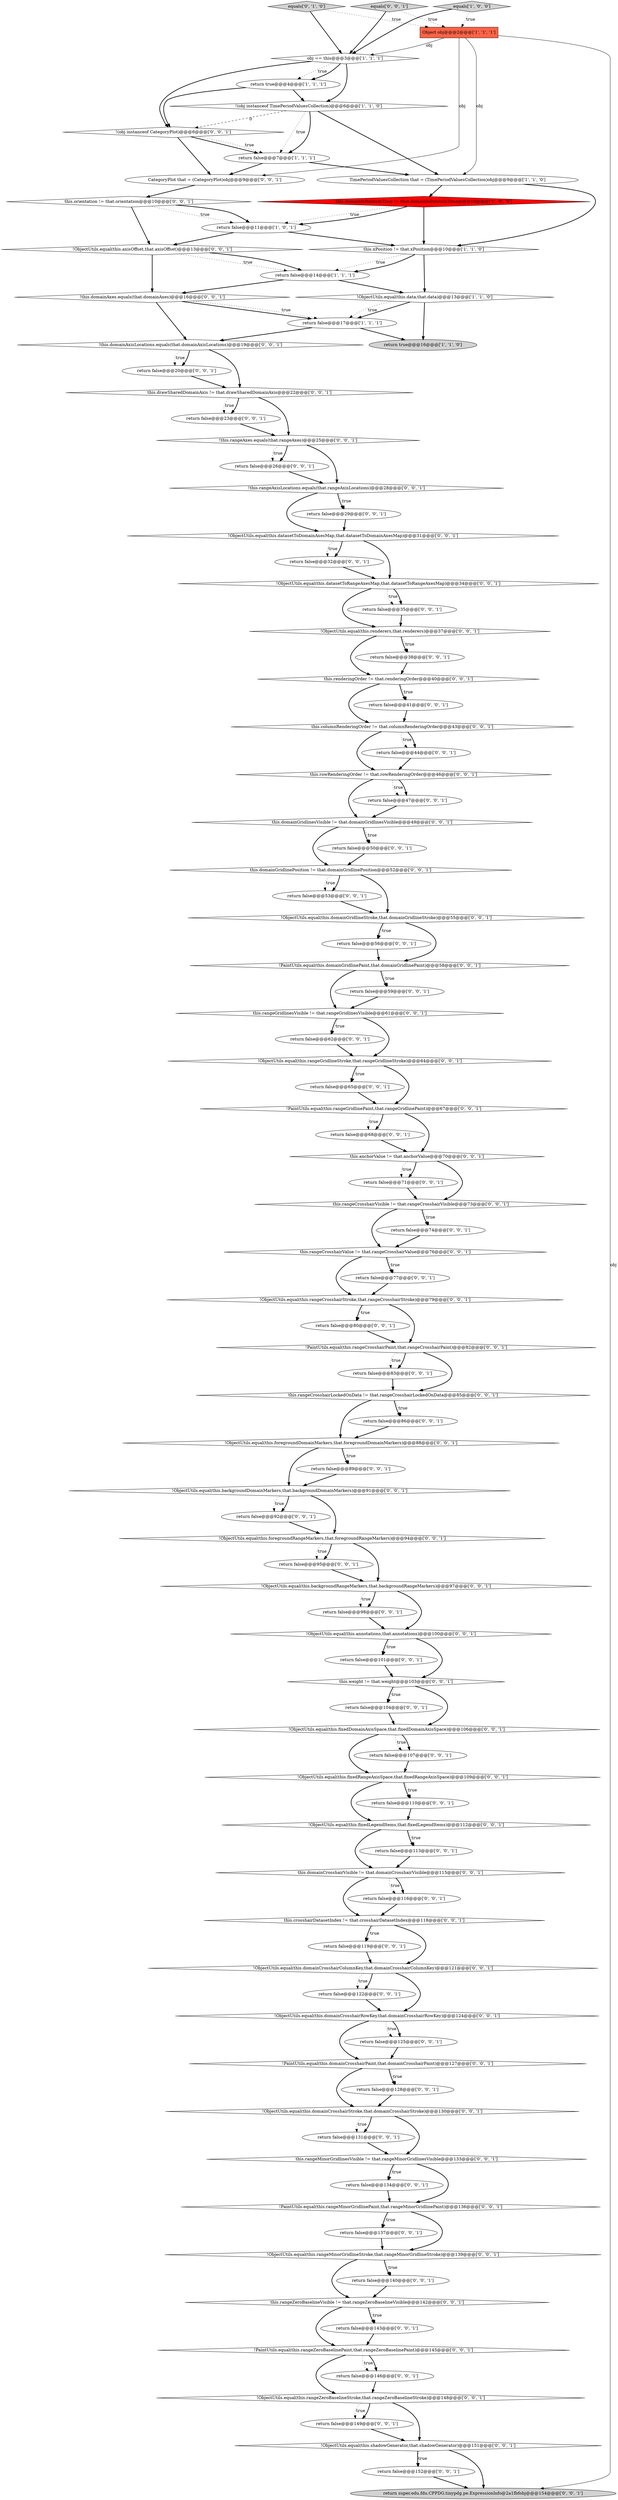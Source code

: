 digraph {
65 [style = filled, label = "!ObjectUtils.equal(this.backgroundRangeMarkers,that.backgroundRangeMarkers)@@@97@@@['0', '0', '1']", fillcolor = white, shape = diamond image = "AAA0AAABBB3BBB"];
109 [style = filled, label = "return false@@@77@@@['0', '0', '1']", fillcolor = white, shape = ellipse image = "AAA0AAABBB3BBB"];
63 [style = filled, label = "!PaintUtils.equal(this.domainGridlinePaint,that.domainGridlinePaint)@@@58@@@['0', '0', '1']", fillcolor = white, shape = diamond image = "AAA0AAABBB3BBB"];
106 [style = filled, label = "this.weight != that.weight@@@103@@@['0', '0', '1']", fillcolor = white, shape = diamond image = "AAA0AAABBB3BBB"];
62 [style = filled, label = "this.drawSharedDomainAxis != that.drawSharedDomainAxis@@@22@@@['0', '0', '1']", fillcolor = white, shape = diamond image = "AAA0AAABBB3BBB"];
1 [style = filled, label = "return true@@@4@@@['1', '1', '1']", fillcolor = white, shape = ellipse image = "AAA0AAABBB1BBB"];
31 [style = filled, label = "!ObjectUtils.equal(this.datasetToRangeAxesMap,that.datasetToRangeAxesMap)@@@34@@@['0', '0', '1']", fillcolor = white, shape = diamond image = "AAA0AAABBB3BBB"];
91 [style = filled, label = "return false@@@44@@@['0', '0', '1']", fillcolor = white, shape = ellipse image = "AAA0AAABBB3BBB"];
80 [style = filled, label = "return false@@@113@@@['0', '0', '1']", fillcolor = white, shape = ellipse image = "AAA0AAABBB3BBB"];
53 [style = filled, label = "!PaintUtils.equal(this.rangeGridlinePaint,that.rangeGridlinePaint)@@@67@@@['0', '0', '1']", fillcolor = white, shape = diamond image = "AAA0AAABBB3BBB"];
59 [style = filled, label = "return false@@@38@@@['0', '0', '1']", fillcolor = white, shape = ellipse image = "AAA0AAABBB3BBB"];
8 [style = filled, label = "equals['1', '0', '0']", fillcolor = lightgray, shape = diamond image = "AAA0AAABBB1BBB"];
32 [style = filled, label = "!this.domainAxes.equals(that.domainAxes)@@@16@@@['0', '0', '1']", fillcolor = white, shape = diamond image = "AAA0AAABBB3BBB"];
33 [style = filled, label = "return false@@@35@@@['0', '0', '1']", fillcolor = white, shape = ellipse image = "AAA0AAABBB3BBB"];
56 [style = filled, label = "return false@@@125@@@['0', '0', '1']", fillcolor = white, shape = ellipse image = "AAA0AAABBB3BBB"];
84 [style = filled, label = "!ObjectUtils.equal(this.axisOffset,that.axisOffset)@@@13@@@['0', '0', '1']", fillcolor = white, shape = diamond image = "AAA0AAABBB3BBB"];
26 [style = filled, label = "this.rangeMinorGridlinesVisible != that.rangeMinorGridlinesVisible@@@133@@@['0', '0', '1']", fillcolor = white, shape = diamond image = "AAA0AAABBB3BBB"];
37 [style = filled, label = "!ObjectUtils.equal(this.domainCrosshairColumnKey,that.domainCrosshairColumnKey)@@@121@@@['0', '0', '1']", fillcolor = white, shape = diamond image = "AAA0AAABBB3BBB"];
9 [style = filled, label = "this.xPosition != that.xPosition@@@10@@@['1', '1', '0']", fillcolor = white, shape = diamond image = "AAA0AAABBB1BBB"];
82 [style = filled, label = "!ObjectUtils.equal(this.fixedDomainAxisSpace,that.fixedDomainAxisSpace)@@@106@@@['0', '0', '1']", fillcolor = white, shape = diamond image = "AAA0AAABBB3BBB"];
20 [style = filled, label = "!this.domainAxisLocations.equals(that.domainAxisLocations)@@@19@@@['0', '0', '1']", fillcolor = white, shape = diamond image = "AAA0AAABBB3BBB"];
17 [style = filled, label = "return false@@@146@@@['0', '0', '1']", fillcolor = white, shape = ellipse image = "AAA0AAABBB3BBB"];
71 [style = filled, label = "!PaintUtils.equal(this.rangeMinorGridlinePaint,that.rangeMinorGridlinePaint)@@@136@@@['0', '0', '1']", fillcolor = white, shape = diamond image = "AAA0AAABBB3BBB"];
69 [style = filled, label = "!ObjectUtils.equal(this.shadowGenerator,that.shadowGenerator)@@@151@@@['0', '0', '1']", fillcolor = white, shape = diamond image = "AAA0AAABBB3BBB"];
44 [style = filled, label = "return super.edu.fdu.CPPDG.tinypdg.pe.ExpressionInfo@2a1fbfobj@@@154@@@['0', '0', '1']", fillcolor = lightgray, shape = ellipse image = "AAA0AAABBB3BBB"];
108 [style = filled, label = "return false@@@143@@@['0', '0', '1']", fillcolor = white, shape = ellipse image = "AAA0AAABBB3BBB"];
21 [style = filled, label = "!PaintUtils.equal(this.rangeCrosshairPaint,that.rangeCrosshairPaint)@@@82@@@['0', '0', '1']", fillcolor = white, shape = diamond image = "AAA0AAABBB3BBB"];
50 [style = filled, label = "this.rangeCrosshairLockedOnData != that.rangeCrosshairLockedOnData@@@85@@@['0', '0', '1']", fillcolor = white, shape = diamond image = "AAA0AAABBB3BBB"];
89 [style = filled, label = "!this.rangeAxisLocations.equals(that.rangeAxisLocations)@@@28@@@['0', '0', '1']", fillcolor = white, shape = diamond image = "AAA0AAABBB3BBB"];
43 [style = filled, label = "return false@@@83@@@['0', '0', '1']", fillcolor = white, shape = ellipse image = "AAA0AAABBB3BBB"];
101 [style = filled, label = "return false@@@56@@@['0', '0', '1']", fillcolor = white, shape = ellipse image = "AAA0AAABBB3BBB"];
73 [style = filled, label = "this.renderingOrder != that.renderingOrder@@@40@@@['0', '0', '1']", fillcolor = white, shape = diamond image = "AAA0AAABBB3BBB"];
75 [style = filled, label = "!ObjectUtils.equal(this.renderers,that.renderers)@@@37@@@['0', '0', '1']", fillcolor = white, shape = diamond image = "AAA0AAABBB3BBB"];
35 [style = filled, label = "return false@@@104@@@['0', '0', '1']", fillcolor = white, shape = ellipse image = "AAA0AAABBB3BBB"];
85 [style = filled, label = "!ObjectUtils.equal(this.domainCrosshairRowKey,that.domainCrosshairRowKey)@@@124@@@['0', '0', '1']", fillcolor = white, shape = diamond image = "AAA0AAABBB3BBB"];
103 [style = filled, label = "return false@@@110@@@['0', '0', '1']", fillcolor = white, shape = ellipse image = "AAA0AAABBB3BBB"];
70 [style = filled, label = "this.rangeCrosshairVisible != that.rangeCrosshairVisible@@@73@@@['0', '0', '1']", fillcolor = white, shape = diamond image = "AAA0AAABBB3BBB"];
38 [style = filled, label = "!ObjectUtils.equal(this.rangeMinorGridlineStroke,that.rangeMinorGridlineStroke)@@@139@@@['0', '0', '1']", fillcolor = white, shape = diamond image = "AAA0AAABBB3BBB"];
6 [style = filled, label = "return false@@@7@@@['1', '1', '1']", fillcolor = white, shape = ellipse image = "AAA0AAABBB1BBB"];
72 [style = filled, label = "return false@@@152@@@['0', '0', '1']", fillcolor = white, shape = ellipse image = "AAA0AAABBB3BBB"];
5 [style = filled, label = "TimePeriodValuesCollection that = (TimePeriodValuesCollection)obj@@@9@@@['1', '1', '0']", fillcolor = white, shape = ellipse image = "AAA0AAABBB1BBB"];
88 [style = filled, label = "return false@@@89@@@['0', '0', '1']", fillcolor = white, shape = ellipse image = "AAA0AAABBB3BBB"];
96 [style = filled, label = "!ObjectUtils.equal(this.fixedLegendItems,that.fixedLegendItems)@@@112@@@['0', '0', '1']", fillcolor = white, shape = diamond image = "AAA0AAABBB3BBB"];
29 [style = filled, label = "!ObjectUtils.equal(this.rangeCrosshairStroke,that.rangeCrosshairStroke)@@@79@@@['0', '0', '1']", fillcolor = white, shape = diamond image = "AAA0AAABBB3BBB"];
110 [style = filled, label = "return false@@@134@@@['0', '0', '1']", fillcolor = white, shape = ellipse image = "AAA0AAABBB3BBB"];
15 [style = filled, label = "return false@@@74@@@['0', '0', '1']", fillcolor = white, shape = ellipse image = "AAA0AAABBB3BBB"];
2 [style = filled, label = "return false@@@14@@@['1', '1', '1']", fillcolor = white, shape = ellipse image = "AAA0AAABBB1BBB"];
111 [style = filled, label = "this.anchorValue != that.anchorValue@@@70@@@['0', '0', '1']", fillcolor = white, shape = diamond image = "AAA0AAABBB3BBB"];
68 [style = filled, label = "this.rangeCrosshairValue != that.rangeCrosshairValue@@@76@@@['0', '0', '1']", fillcolor = white, shape = diamond image = "AAA0AAABBB3BBB"];
42 [style = filled, label = "return false@@@29@@@['0', '0', '1']", fillcolor = white, shape = ellipse image = "AAA0AAABBB3BBB"];
14 [style = filled, label = "equals['0', '1', '0']", fillcolor = lightgray, shape = diamond image = "AAA0AAABBB2BBB"];
40 [style = filled, label = "!ObjectUtils.equal(this.foregroundRangeMarkers,that.foregroundRangeMarkers)@@@94@@@['0', '0', '1']", fillcolor = white, shape = diamond image = "AAA0AAABBB3BBB"];
3 [style = filled, label = "!ObjectUtils.equal(this.data,that.data)@@@13@@@['1', '1', '0']", fillcolor = white, shape = diamond image = "AAA0AAABBB1BBB"];
79 [style = filled, label = "!ObjectUtils.equal(this.annotations,that.annotations)@@@100@@@['0', '0', '1']", fillcolor = white, shape = diamond image = "AAA0AAABBB3BBB"];
28 [style = filled, label = "return false@@@47@@@['0', '0', '1']", fillcolor = white, shape = ellipse image = "AAA0AAABBB3BBB"];
41 [style = filled, label = "return false@@@86@@@['0', '0', '1']", fillcolor = white, shape = ellipse image = "AAA0AAABBB3BBB"];
86 [style = filled, label = "return false@@@128@@@['0', '0', '1']", fillcolor = white, shape = ellipse image = "AAA0AAABBB3BBB"];
13 [style = filled, label = "return true@@@16@@@['1', '1', '0']", fillcolor = lightgray, shape = ellipse image = "AAA0AAABBB1BBB"];
39 [style = filled, label = "return false@@@71@@@['0', '0', '1']", fillcolor = white, shape = ellipse image = "AAA0AAABBB3BBB"];
55 [style = filled, label = "return false@@@122@@@['0', '0', '1']", fillcolor = white, shape = ellipse image = "AAA0AAABBB3BBB"];
0 [style = filled, label = "!(obj instanceof TimePeriodValuesCollection)@@@6@@@['1', '1', '0']", fillcolor = white, shape = diamond image = "AAA0AAABBB1BBB"];
74 [style = filled, label = "!ObjectUtils.equal(this.rangeGridlineStroke,that.rangeGridlineStroke)@@@64@@@['0', '0', '1']", fillcolor = white, shape = diamond image = "AAA0AAABBB3BBB"];
92 [style = filled, label = "this.domainGridlinesVisible != that.domainGridlinesVisible@@@49@@@['0', '0', '1']", fillcolor = white, shape = diamond image = "AAA0AAABBB3BBB"];
51 [style = filled, label = "!ObjectUtils.equal(this.foregroundDomainMarkers,that.foregroundDomainMarkers)@@@88@@@['0', '0', '1']", fillcolor = white, shape = diamond image = "AAA0AAABBB3BBB"];
95 [style = filled, label = "CategoryPlot that = (CategoryPlot)obj@@@9@@@['0', '0', '1']", fillcolor = white, shape = ellipse image = "AAA0AAABBB3BBB"];
81 [style = filled, label = "return false@@@80@@@['0', '0', '1']", fillcolor = white, shape = ellipse image = "AAA0AAABBB3BBB"];
22 [style = filled, label = "this.domainCrosshairVisible != that.domainCrosshairVisible@@@115@@@['0', '0', '1']", fillcolor = white, shape = diamond image = "AAA0AAABBB3BBB"];
100 [style = filled, label = "return false@@@140@@@['0', '0', '1']", fillcolor = white, shape = ellipse image = "AAA0AAABBB3BBB"];
102 [style = filled, label = "this.rowRenderingOrder != that.rowRenderingOrder@@@46@@@['0', '0', '1']", fillcolor = white, shape = diamond image = "AAA0AAABBB3BBB"];
7 [style = filled, label = "this.domainIsPointsInTime != that.domainIsPointsInTime@@@10@@@['1', '0', '0']", fillcolor = red, shape = diamond image = "AAA1AAABBB1BBB"];
18 [style = filled, label = "!this.rangeAxes.equals(that.rangeAxes)@@@25@@@['0', '0', '1']", fillcolor = white, shape = diamond image = "AAA0AAABBB3BBB"];
97 [style = filled, label = "!ObjectUtils.equal(this.domainGridlineStroke,that.domainGridlineStroke)@@@55@@@['0', '0', '1']", fillcolor = white, shape = diamond image = "AAA0AAABBB3BBB"];
46 [style = filled, label = "return false@@@41@@@['0', '0', '1']", fillcolor = white, shape = ellipse image = "AAA0AAABBB3BBB"];
64 [style = filled, label = "equals['0', '0', '1']", fillcolor = lightgray, shape = diamond image = "AAA0AAABBB3BBB"];
25 [style = filled, label = "return false@@@20@@@['0', '0', '1']", fillcolor = white, shape = ellipse image = "AAA0AAABBB3BBB"];
19 [style = filled, label = "return false@@@53@@@['0', '0', '1']", fillcolor = white, shape = ellipse image = "AAA0AAABBB3BBB"];
27 [style = filled, label = "return false@@@92@@@['0', '0', '1']", fillcolor = white, shape = ellipse image = "AAA0AAABBB3BBB"];
47 [style = filled, label = "!PaintUtils.equal(this.rangeZeroBaselinePaint,that.rangeZeroBaselinePaint)@@@145@@@['0', '0', '1']", fillcolor = white, shape = diamond image = "AAA0AAABBB3BBB"];
48 [style = filled, label = "return false@@@59@@@['0', '0', '1']", fillcolor = white, shape = ellipse image = "AAA0AAABBB3BBB"];
83 [style = filled, label = "return false@@@116@@@['0', '0', '1']", fillcolor = white, shape = ellipse image = "AAA0AAABBB3BBB"];
76 [style = filled, label = "return false@@@95@@@['0', '0', '1']", fillcolor = white, shape = ellipse image = "AAA0AAABBB3BBB"];
78 [style = filled, label = "return false@@@32@@@['0', '0', '1']", fillcolor = white, shape = ellipse image = "AAA0AAABBB3BBB"];
30 [style = filled, label = "!ObjectUtils.equal(this.rangeZeroBaselineStroke,that.rangeZeroBaselineStroke)@@@148@@@['0', '0', '1']", fillcolor = white, shape = diamond image = "AAA0AAABBB3BBB"];
60 [style = filled, label = "return false@@@131@@@['0', '0', '1']", fillcolor = white, shape = ellipse image = "AAA0AAABBB3BBB"];
49 [style = filled, label = "return false@@@107@@@['0', '0', '1']", fillcolor = white, shape = ellipse image = "AAA0AAABBB3BBB"];
54 [style = filled, label = "this.crosshairDatasetIndex != that.crosshairDatasetIndex@@@118@@@['0', '0', '1']", fillcolor = white, shape = diamond image = "AAA0AAABBB3BBB"];
98 [style = filled, label = "return false@@@50@@@['0', '0', '1']", fillcolor = white, shape = ellipse image = "AAA0AAABBB3BBB"];
23 [style = filled, label = "this.orientation != that.orientation@@@10@@@['0', '0', '1']", fillcolor = white, shape = diamond image = "AAA0AAABBB3BBB"];
11 [style = filled, label = "obj == this@@@3@@@['1', '1', '1']", fillcolor = white, shape = diamond image = "AAA0AAABBB1BBB"];
57 [style = filled, label = "return false@@@26@@@['0', '0', '1']", fillcolor = white, shape = ellipse image = "AAA0AAABBB3BBB"];
61 [style = filled, label = "!PaintUtils.equal(this.domainCrosshairPaint,that.domainCrosshairPaint)@@@127@@@['0', '0', '1']", fillcolor = white, shape = diamond image = "AAA0AAABBB3BBB"];
93 [style = filled, label = "this.rangeZeroBaselineVisible != that.rangeZeroBaselineVisible@@@142@@@['0', '0', '1']", fillcolor = white, shape = diamond image = "AAA0AAABBB3BBB"];
52 [style = filled, label = "return false@@@137@@@['0', '0', '1']", fillcolor = white, shape = ellipse image = "AAA0AAABBB3BBB"];
58 [style = filled, label = "!ObjectUtils.equal(this.backgroundDomainMarkers,that.backgroundDomainMarkers)@@@91@@@['0', '0', '1']", fillcolor = white, shape = diamond image = "AAA0AAABBB3BBB"];
45 [style = filled, label = "!(obj instanceof CategoryPlot)@@@6@@@['0', '0', '1']", fillcolor = white, shape = diamond image = "AAA0AAABBB3BBB"];
107 [style = filled, label = "return false@@@62@@@['0', '0', '1']", fillcolor = white, shape = ellipse image = "AAA0AAABBB3BBB"];
77 [style = filled, label = "return false@@@101@@@['0', '0', '1']", fillcolor = white, shape = ellipse image = "AAA0AAABBB3BBB"];
12 [style = filled, label = "return false@@@17@@@['1', '1', '1']", fillcolor = white, shape = ellipse image = "AAA0AAABBB1BBB"];
24 [style = filled, label = "return false@@@65@@@['0', '0', '1']", fillcolor = white, shape = ellipse image = "AAA0AAABBB3BBB"];
66 [style = filled, label = "!ObjectUtils.equal(this.domainCrosshairStroke,that.domainCrosshairStroke)@@@130@@@['0', '0', '1']", fillcolor = white, shape = diamond image = "AAA0AAABBB3BBB"];
90 [style = filled, label = "this.domainGridlinePosition != that.domainGridlinePosition@@@52@@@['0', '0', '1']", fillcolor = white, shape = diamond image = "AAA0AAABBB3BBB"];
105 [style = filled, label = "return false@@@68@@@['0', '0', '1']", fillcolor = white, shape = ellipse image = "AAA0AAABBB3BBB"];
10 [style = filled, label = "return false@@@11@@@['1', '0', '1']", fillcolor = white, shape = ellipse image = "AAA0AAABBB1BBB"];
16 [style = filled, label = "return false@@@98@@@['0', '0', '1']", fillcolor = white, shape = ellipse image = "AAA0AAABBB3BBB"];
104 [style = filled, label = "return false@@@149@@@['0', '0', '1']", fillcolor = white, shape = ellipse image = "AAA0AAABBB3BBB"];
34 [style = filled, label = "this.rangeGridlinesVisible != that.rangeGridlinesVisible@@@61@@@['0', '0', '1']", fillcolor = white, shape = diamond image = "AAA0AAABBB3BBB"];
4 [style = filled, label = "Object obj@@@2@@@['1', '1', '1']", fillcolor = tomato, shape = box image = "AAA0AAABBB1BBB"];
94 [style = filled, label = "!ObjectUtils.equal(this.fixedRangeAxisSpace,that.fixedRangeAxisSpace)@@@109@@@['0', '0', '1']", fillcolor = white, shape = diamond image = "AAA0AAABBB3BBB"];
67 [style = filled, label = "return false@@@119@@@['0', '0', '1']", fillcolor = white, shape = ellipse image = "AAA0AAABBB3BBB"];
99 [style = filled, label = "return false@@@23@@@['0', '0', '1']", fillcolor = white, shape = ellipse image = "AAA0AAABBB3BBB"];
87 [style = filled, label = "this.columnRenderingOrder != that.columnRenderingOrder@@@43@@@['0', '0', '1']", fillcolor = white, shape = diamond image = "AAA0AAABBB3BBB"];
36 [style = filled, label = "!ObjectUtils.equal(this.datasetToDomainAxesMap,that.datasetToDomainAxesMap)@@@31@@@['0', '0', '1']", fillcolor = white, shape = diamond image = "AAA0AAABBB3BBB"];
61->66 [style = bold, label=""];
38->93 [style = bold, label=""];
5->9 [style = bold, label=""];
63->48 [style = bold, label=""];
6->95 [style = bold, label=""];
96->80 [style = bold, label=""];
97->63 [style = bold, label=""];
32->12 [style = bold, label=""];
47->17 [style = dotted, label="true"];
71->52 [style = dotted, label="true"];
11->1 [style = dotted, label="true"];
66->26 [style = bold, label=""];
102->28 [style = dotted, label="true"];
21->43 [style = bold, label=""];
37->85 [style = bold, label=""];
78->31 [style = bold, label=""];
63->34 [style = bold, label=""];
110->71 [style = bold, label=""];
28->92 [style = bold, label=""];
71->38 [style = bold, label=""];
64->4 [style = dotted, label="true"];
0->6 [style = dotted, label="true"];
37->55 [style = bold, label=""];
8->4 [style = dotted, label="true"];
98->90 [style = bold, label=""];
53->105 [style = bold, label=""];
7->9 [style = bold, label=""];
92->90 [style = bold, label=""];
51->88 [style = bold, label=""];
85->61 [style = bold, label=""];
4->5 [style = solid, label="obj"];
45->6 [style = bold, label=""];
97->101 [style = dotted, label="true"];
65->16 [style = bold, label=""];
87->91 [style = dotted, label="true"];
38->100 [style = bold, label=""];
54->37 [style = bold, label=""];
69->72 [style = bold, label=""];
70->15 [style = bold, label=""];
51->88 [style = dotted, label="true"];
70->68 [style = bold, label=""];
20->62 [style = bold, label=""];
66->60 [style = bold, label=""];
79->77 [style = dotted, label="true"];
2->32 [style = bold, label=""];
62->18 [style = bold, label=""];
82->94 [style = bold, label=""];
8->11 [style = bold, label=""];
14->11 [style = bold, label=""];
32->20 [style = bold, label=""];
48->34 [style = bold, label=""];
24->53 [style = bold, label=""];
21->50 [style = bold, label=""];
73->46 [style = bold, label=""];
35->82 [style = bold, label=""];
92->98 [style = bold, label=""];
69->72 [style = dotted, label="true"];
82->49 [style = dotted, label="true"];
84->2 [style = bold, label=""];
96->22 [style = bold, label=""];
37->55 [style = dotted, label="true"];
30->69 [style = bold, label=""];
106->35 [style = dotted, label="true"];
25->62 [style = bold, label=""];
7->10 [style = dotted, label="true"];
89->42 [style = bold, label=""];
75->59 [style = bold, label=""];
55->85 [style = bold, label=""];
100->93 [style = bold, label=""];
9->2 [style = bold, label=""];
59->73 [style = bold, label=""];
86->66 [style = bold, label=""];
46->87 [style = bold, label=""];
95->23 [style = bold, label=""];
62->99 [style = bold, label=""];
36->31 [style = bold, label=""];
85->56 [style = dotted, label="true"];
54->67 [style = dotted, label="true"];
94->103 [style = bold, label=""];
71->52 [style = bold, label=""];
40->76 [style = bold, label=""];
94->96 [style = bold, label=""];
1->0 [style = bold, label=""];
89->36 [style = bold, label=""];
51->58 [style = bold, label=""];
31->33 [style = dotted, label="true"];
32->12 [style = dotted, label="true"];
40->76 [style = dotted, label="true"];
20->25 [style = bold, label=""];
34->74 [style = bold, label=""];
53->111 [style = bold, label=""];
29->81 [style = dotted, label="true"];
68->109 [style = bold, label=""];
64->11 [style = bold, label=""];
87->91 [style = bold, label=""];
83->54 [style = bold, label=""];
106->82 [style = bold, label=""];
96->80 [style = dotted, label="true"];
92->98 [style = dotted, label="true"];
53->105 [style = dotted, label="true"];
74->24 [style = dotted, label="true"];
72->44 [style = bold, label=""];
75->59 [style = dotted, label="true"];
36->78 [style = bold, label=""];
88->58 [style = bold, label=""];
31->33 [style = bold, label=""];
30->104 [style = bold, label=""];
23->10 [style = bold, label=""];
5->7 [style = bold, label=""];
22->54 [style = bold, label=""];
26->110 [style = dotted, label="true"];
68->29 [style = bold, label=""];
4->11 [style = solid, label="obj"];
103->96 [style = bold, label=""];
99->18 [style = bold, label=""];
14->4 [style = dotted, label="true"];
84->2 [style = dotted, label="true"];
40->65 [style = bold, label=""];
1->45 [style = bold, label=""];
50->41 [style = bold, label=""];
90->97 [style = bold, label=""];
66->60 [style = dotted, label="true"];
16->79 [style = bold, label=""];
20->25 [style = dotted, label="true"];
23->84 [style = bold, label=""];
87->102 [style = bold, label=""];
74->24 [style = bold, label=""];
101->63 [style = bold, label=""];
2->3 [style = bold, label=""];
80->22 [style = bold, label=""];
93->108 [style = bold, label=""];
102->92 [style = bold, label=""];
91->102 [style = bold, label=""];
12->20 [style = bold, label=""];
22->83 [style = dotted, label="true"];
65->79 [style = bold, label=""];
104->69 [style = bold, label=""];
68->109 [style = dotted, label="true"];
3->12 [style = bold, label=""];
85->56 [style = bold, label=""];
18->89 [style = bold, label=""];
30->104 [style = dotted, label="true"];
29->21 [style = bold, label=""];
90->19 [style = bold, label=""];
4->44 [style = solid, label="obj"];
107->74 [style = bold, label=""];
105->111 [style = bold, label=""];
15->68 [style = bold, label=""];
26->110 [style = bold, label=""];
12->13 [style = bold, label=""];
81->21 [style = bold, label=""];
6->5 [style = bold, label=""];
77->106 [style = bold, label=""];
23->10 [style = dotted, label="true"];
93->47 [style = bold, label=""];
10->84 [style = bold, label=""];
36->78 [style = dotted, label="true"];
54->67 [style = bold, label=""];
63->48 [style = dotted, label="true"];
89->42 [style = dotted, label="true"];
94->103 [style = dotted, label="true"];
18->57 [style = bold, label=""];
111->39 [style = bold, label=""];
45->95 [style = bold, label=""];
18->57 [style = dotted, label="true"];
26->71 [style = bold, label=""];
75->73 [style = bold, label=""];
9->3 [style = bold, label=""];
106->35 [style = bold, label=""];
10->9 [style = bold, label=""];
84->32 [style = bold, label=""];
22->83 [style = bold, label=""];
90->19 [style = dotted, label="true"];
19->97 [style = bold, label=""];
45->6 [style = dotted, label="true"];
50->41 [style = dotted, label="true"];
0->5 [style = bold, label=""];
21->43 [style = dotted, label="true"];
0->45 [style = dashed, label="0"];
31->75 [style = bold, label=""];
82->49 [style = bold, label=""];
58->27 [style = bold, label=""];
43->50 [style = bold, label=""];
11->1 [style = bold, label=""];
0->6 [style = bold, label=""];
7->10 [style = bold, label=""];
61->86 [style = bold, label=""];
60->26 [style = bold, label=""];
58->27 [style = dotted, label="true"];
11->45 [style = bold, label=""];
73->46 [style = dotted, label="true"];
73->87 [style = bold, label=""];
58->40 [style = bold, label=""];
52->38 [style = bold, label=""];
4->95 [style = solid, label="obj"];
56->61 [style = bold, label=""];
65->16 [style = dotted, label="true"];
109->29 [style = bold, label=""];
17->30 [style = bold, label=""];
42->36 [style = bold, label=""];
34->107 [style = dotted, label="true"];
39->70 [style = bold, label=""];
93->108 [style = dotted, label="true"];
69->44 [style = bold, label=""];
108->47 [style = bold, label=""];
74->53 [style = bold, label=""];
79->77 [style = bold, label=""];
47->30 [style = bold, label=""];
29->81 [style = bold, label=""];
33->75 [style = bold, label=""];
61->86 [style = dotted, label="true"];
11->0 [style = bold, label=""];
70->15 [style = dotted, label="true"];
79->106 [style = bold, label=""];
97->101 [style = bold, label=""];
49->94 [style = bold, label=""];
41->51 [style = bold, label=""];
3->12 [style = dotted, label="true"];
9->2 [style = dotted, label="true"];
50->51 [style = bold, label=""];
102->28 [style = bold, label=""];
76->65 [style = bold, label=""];
57->89 [style = bold, label=""];
3->13 [style = bold, label=""];
62->99 [style = dotted, label="true"];
34->107 [style = bold, label=""];
67->37 [style = bold, label=""];
38->100 [style = dotted, label="true"];
111->39 [style = dotted, label="true"];
27->40 [style = bold, label=""];
47->17 [style = bold, label=""];
111->70 [style = bold, label=""];
}
